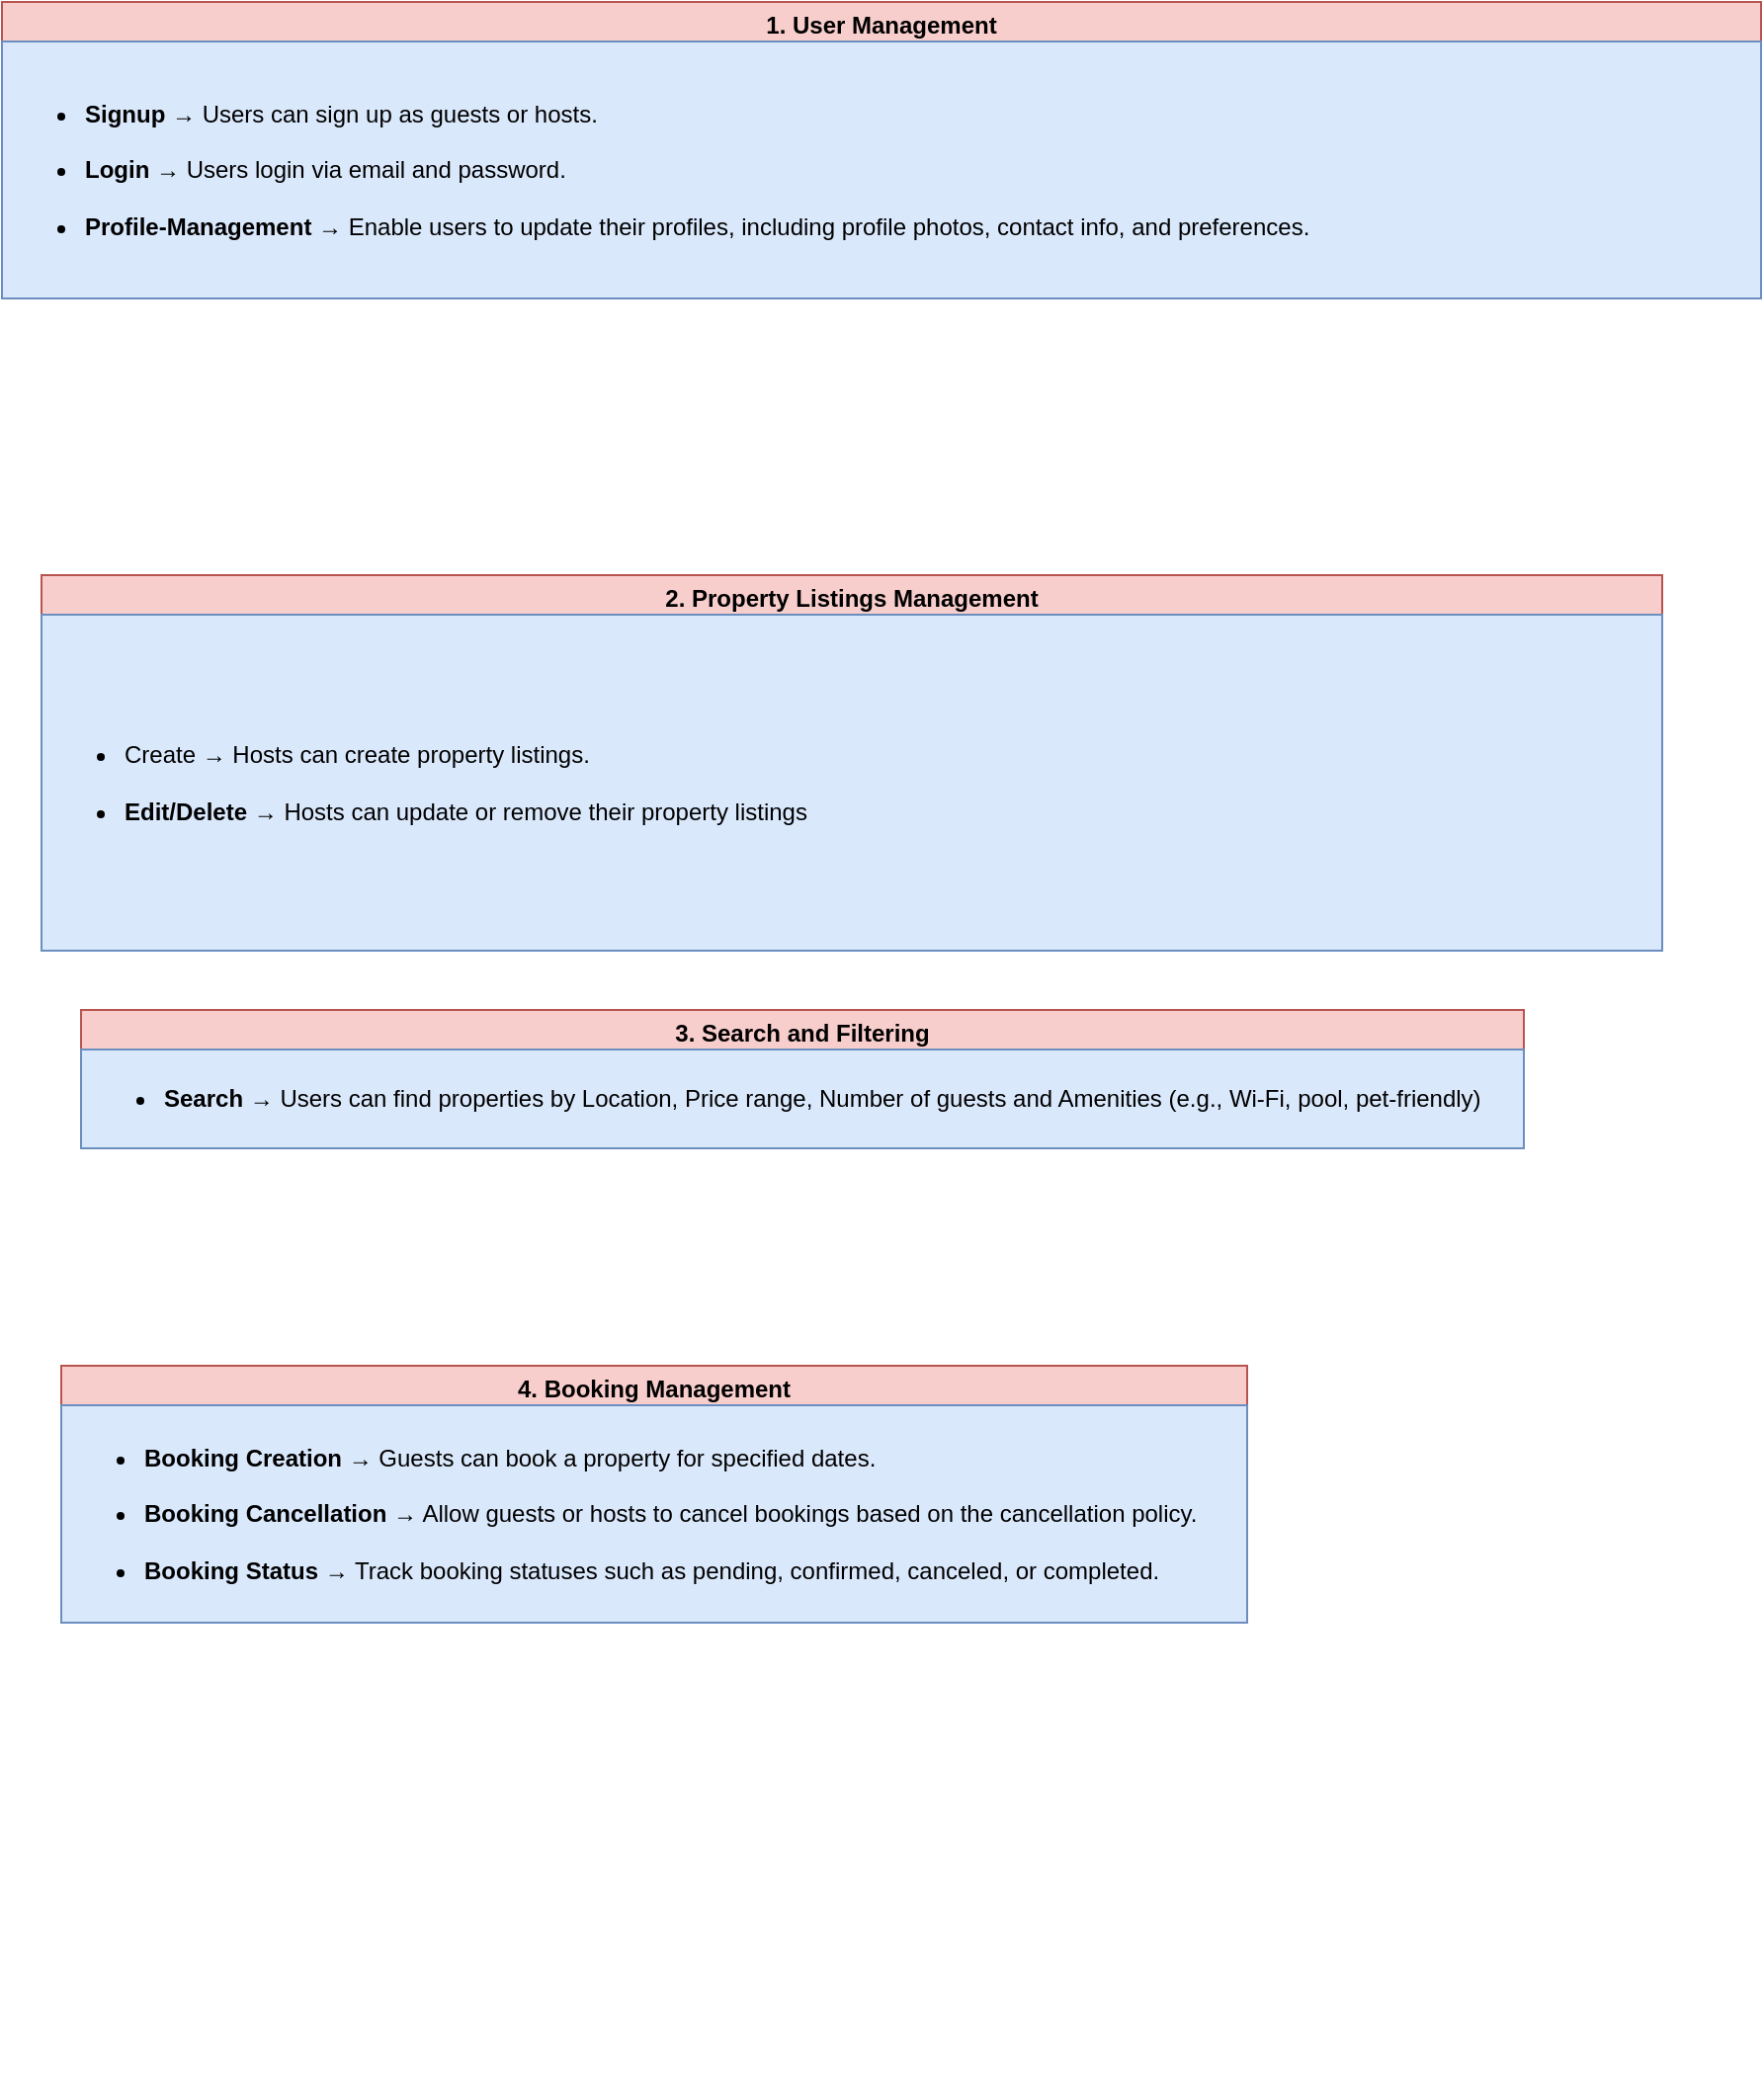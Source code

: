 <mxfile version="24.9.0">
  <diagram id="nMF92fxcPgh4pm5ubBcB" name="Page-1">
    <mxGraphModel dx="2586" dy="939" grid="1" gridSize="10" guides="1" tooltips="1" connect="1" arrows="1" fold="1" page="1" pageScale="1" pageWidth="850" pageHeight="1100" math="0" shadow="0">
      <root>
        <mxCell id="0" />
        <mxCell id="1" parent="0" />
        <mxCell id="hsvITpuIlCBX5ayUr1xm-29" value="&lt;span class=&quot;notion-enable-hover&quot; data-token-index=&quot;0&quot;&gt;3.&amp;nbsp;Search and Filtering&lt;/span&gt;" style="swimlane;whiteSpace=wrap;html=1;fillColor=#f8cecc;strokeColor=#b85450;container=0;" vertex="1" parent="1">
          <mxGeometry x="-510" y="530" width="730" height="70" as="geometry">
            <mxRectangle x="-510" y="530" width="160" height="30" as="alternateBounds" />
          </mxGeometry>
        </mxCell>
        <mxCell id="hsvITpuIlCBX5ayUr1xm-46" value="" style="group" vertex="1" connectable="0" parent="1">
          <mxGeometry x="-530" y="310" width="820" height="190" as="geometry" />
        </mxCell>
        <mxCell id="hsvITpuIlCBX5ayUr1xm-18" value="&lt;span class=&quot;notion-enable-hover&quot; data-token-index=&quot;0&quot;&gt;2.&amp;nbsp;Property Listings Management&lt;/span&gt;" style="swimlane;whiteSpace=wrap;html=1;fillColor=#f8cecc;strokeColor=#b85450;container=0;" vertex="1" parent="hsvITpuIlCBX5ayUr1xm-46">
          <mxGeometry width="820" height="190" as="geometry" />
        </mxCell>
        <mxCell id="hsvITpuIlCBX5ayUr1xm-36" value="&lt;ul style=&quot;text-wrap-mode: nowrap;&quot;&gt;&lt;li&gt;Create → Hosts can create property listings.&lt;/li&gt;&lt;br&gt;&lt;li&gt;&lt;strong&gt;Edit/Delete →&lt;/strong&gt;&amp;nbsp;Hosts can update or remove their property listings&lt;/li&gt;&lt;/ul&gt;" style="rounded=0;whiteSpace=wrap;html=1;fillColor=#dae8fc;strokeColor=#6c8ebf;align=left;shadow=0;" vertex="1" parent="hsvITpuIlCBX5ayUr1xm-46">
          <mxGeometry y="20" width="820" height="170" as="geometry" />
        </mxCell>
        <mxCell id="hsvITpuIlCBX5ayUr1xm-48" value="" style="group" vertex="1" connectable="0" parent="1">
          <mxGeometry x="-550" y="20" width="890" height="150" as="geometry" />
        </mxCell>
        <mxCell id="hsvITpuIlCBX5ayUr1xm-11" value="&lt;span class=&quot;notion-enable-hover&quot; data-token-index=&quot;0&quot;&gt;1.&amp;nbsp;User Management&lt;/span&gt;" style="swimlane;whiteSpace=wrap;html=1;fillColor=#f8cecc;strokeColor=#b85450;container=0;" vertex="1" parent="hsvITpuIlCBX5ayUr1xm-48">
          <mxGeometry width="890.0" height="150" as="geometry" />
        </mxCell>
        <mxCell id="hsvITpuIlCBX5ayUr1xm-34" value="&lt;ul style=&quot;text-wrap-mode: nowrap;&quot;&gt;&lt;li style=&quot;&quot;&gt;&lt;b&gt;Signup &lt;/b&gt;→ Users can sign up as&amp;nbsp;guests&amp;nbsp;or&amp;nbsp;hosts.&lt;/li&gt;&lt;br&gt;&lt;li&gt;&lt;b&gt;Login &lt;/b&gt;→ Users login via email and password.&lt;/li&gt;&lt;br&gt;&lt;li&gt;&lt;b&gt;Profile-Management&lt;/b&gt; → Enable users to update their profiles, including profile photos, contact info, and preferences.&lt;/li&gt;&lt;/ul&gt;" style="rounded=0;whiteSpace=wrap;html=1;fillColor=#dae8fc;strokeColor=#6c8ebf;align=left;container=0;flipH=1;flipV=0;" vertex="1" parent="hsvITpuIlCBX5ayUr1xm-48">
          <mxGeometry y="20" width="890.0" height="130" as="geometry" />
        </mxCell>
        <mxCell id="hsvITpuIlCBX5ayUr1xm-38" value="&lt;span class=&quot;notion-enable-hover&quot; data-token-index=&quot;0&quot;&gt;4.&amp;nbsp;Booking Management&lt;/span&gt;" style="swimlane;whiteSpace=wrap;html=1;fillColor=#f8cecc;strokeColor=#b85450;container=0;startSize=23;" vertex="1" parent="1">
          <mxGeometry x="-520" y="710" width="600" height="129.73" as="geometry" />
        </mxCell>
        <mxCell id="hsvITpuIlCBX5ayUr1xm-39" value="&lt;ul&gt;&lt;li&gt;&lt;strong&gt;Booking Creation →&lt;/strong&gt; Guests can book a property for specified dates.&lt;/li&gt;&lt;br&gt;&lt;li&gt;&lt;strong&gt;Booking Cancellation →&lt;/strong&gt; Allow guests or hosts to cancel bookings based on the cancellation policy.&lt;/li&gt;&lt;br&gt;&lt;li&gt;&lt;strong&gt;Booking Status →&lt;/strong&gt; Track booking statuses such as pending, confirmed, canceled, or completed.&lt;/li&gt;&lt;/ul&gt;" style="text;html=1;align=left;verticalAlign=middle;resizable=0;points=[];autosize=1;strokeColor=#6c8ebf;fillColor=#dae8fc;container=1;" vertex="1" parent="hsvITpuIlCBX5ayUr1xm-38">
          <mxGeometry y="20" width="600" height="110" as="geometry" />
        </mxCell>
        <mxCell id="hsvITpuIlCBX5ayUr1xm-53" value="" style="group;container=0;aspect=fixed;" vertex="1" connectable="0" parent="1">
          <mxGeometry x="-350" y="950" width="600" height="130" as="geometry" />
        </mxCell>
        <mxCell id="hsvITpuIlCBX5ayUr1xm-30" value="&lt;ul&gt;&lt;li&gt;&lt;b&gt;Search &lt;/b&gt;→ Users can find properties by Location, Price range, Number of guests and Amenities (e.g., Wi-Fi, pool, pet-friendly)&lt;/li&gt;&lt;/ul&gt;" style="text;html=1;align=left;verticalAlign=middle;resizable=0;points=[];autosize=1;strokeColor=#6c8ebf;fillColor=#dae8fc;" vertex="1" parent="1">
          <mxGeometry x="-510" y="550" width="730" height="50" as="geometry" />
        </mxCell>
      </root>
    </mxGraphModel>
  </diagram>
</mxfile>
